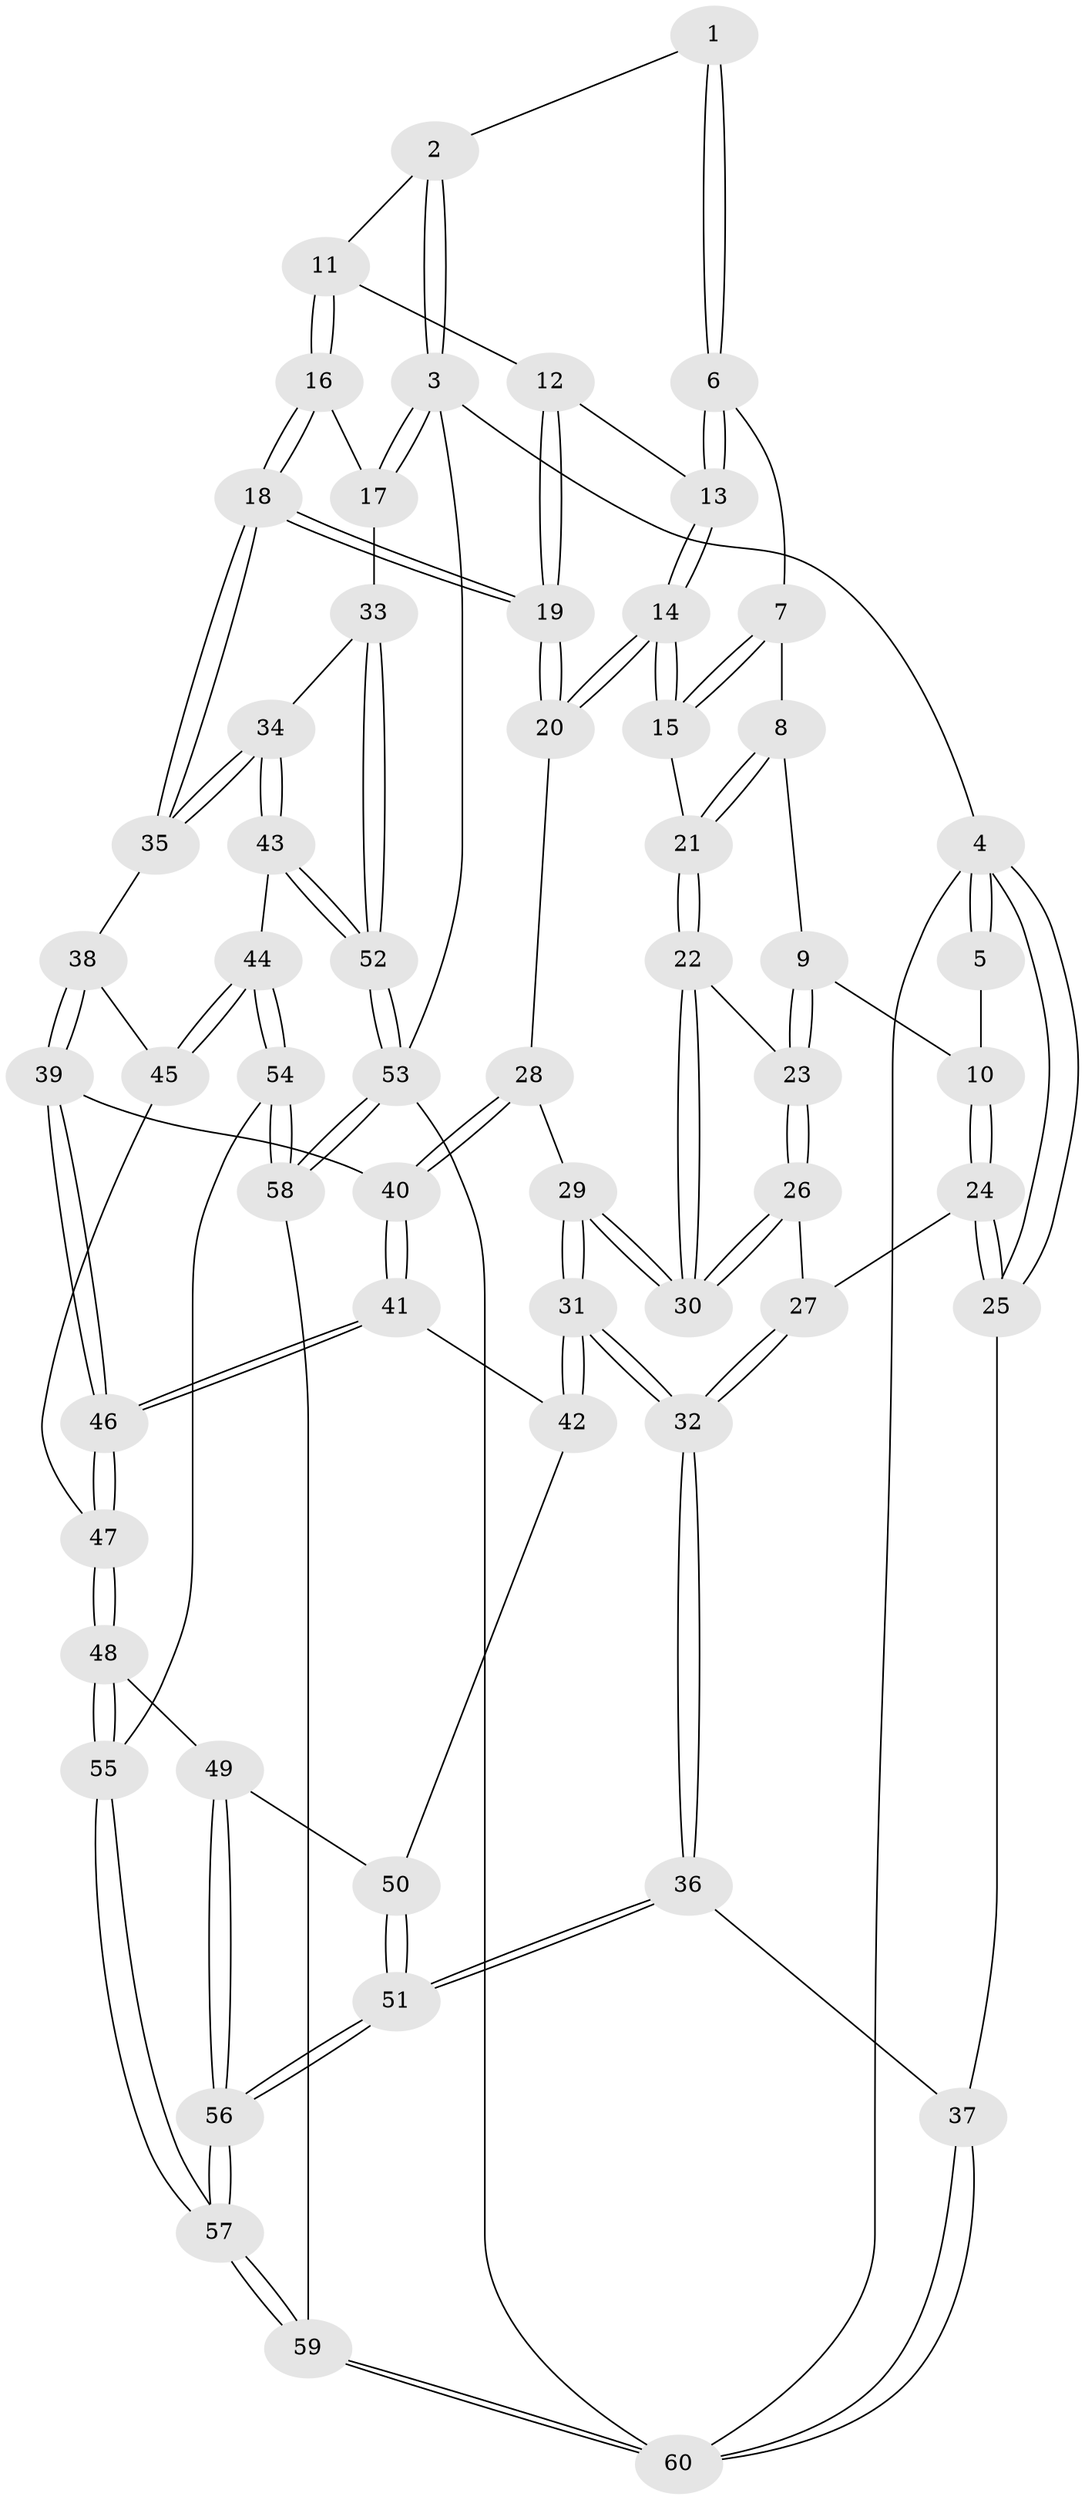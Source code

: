 // coarse degree distribution, {2: 0.13953488372093023, 3: 0.6976744186046512, 4: 0.046511627906976744, 6: 0.023255813953488372, 5: 0.09302325581395349}
// Generated by graph-tools (version 1.1) at 2025/54/03/04/25 22:54:19]
// undirected, 60 vertices, 147 edges
graph export_dot {
  node [color=gray90,style=filled];
  1 [pos="+0.5119165962204968+0"];
  2 [pos="+0.7547386976981082+0"];
  3 [pos="+1+0"];
  4 [pos="+0+0"];
  5 [pos="+0+0"];
  6 [pos="+0.49682906936953525+0"];
  7 [pos="+0.41368566746693936+0.061576814033018325"];
  8 [pos="+0.180815139598121+0.1577939675701576"];
  9 [pos="+0.17925975827757684+0.15814057397341325"];
  10 [pos="+0.162139316479767+0.15810228201181178"];
  11 [pos="+0.8288159212116616+0.07398526279870432"];
  12 [pos="+0.782956000247677+0.1303943914406294"];
  13 [pos="+0.6151122984007139+0.19168565271248766"];
  14 [pos="+0.6034241587420506+0.35919400626410014"];
  15 [pos="+0.4334142177493418+0.27829909160233873"];
  16 [pos="+1+0.2429174856753103"];
  17 [pos="+1+0.2650207953996719"];
  18 [pos="+0.7272374048377961+0.45110207384745854"];
  19 [pos="+0.690036117564403+0.4250153261638385"];
  20 [pos="+0.6378352198373648+0.4056737460370149"];
  21 [pos="+0.41068801629207285+0.2900598109368524"];
  22 [pos="+0.4060743779319329+0.29395884040138903"];
  23 [pos="+0.31405945881033565+0.3308138259755461"];
  24 [pos="+0.009541858600739899+0.3789072728313952"];
  25 [pos="+0+0.4448422301033358"];
  26 [pos="+0.2333061627923262+0.4198360068490662"];
  27 [pos="+0.20516260155220695+0.42242480089150236"];
  28 [pos="+0.47543662841588763+0.5131354686533856"];
  29 [pos="+0.3846493434830079+0.5187532984703169"];
  30 [pos="+0.37480183264262645+0.5068598489243084"];
  31 [pos="+0.3040367203753411+0.6802291270570755"];
  32 [pos="+0.25669788784288416+0.7070178376626006"];
  33 [pos="+1+0.5815692146549092"];
  34 [pos="+0.8805752953729582+0.5887406702398622"];
  35 [pos="+0.7360414089267692+0.4726368880480337"];
  36 [pos="+0.22974948810002546+0.7324040325160602"];
  37 [pos="+0+0.6755210254226492"];
  38 [pos="+0.690853358002426+0.5651945944950473"];
  39 [pos="+0.548339175275419+0.6715795820756185"];
  40 [pos="+0.502804956255403+0.640938921122703"];
  41 [pos="+0.3989810184783387+0.6997450186129701"];
  42 [pos="+0.39880480300793836+0.6997675124608878"];
  43 [pos="+0.8318274168857184+0.8296160161401954"];
  44 [pos="+0.7558492150494763+0.8354894546920888"];
  45 [pos="+0.6842379739179595+0.6705951345415359"];
  46 [pos="+0.5614751680652764+0.775018477644573"];
  47 [pos="+0.561886635010754+0.775895523462294"];
  48 [pos="+0.5653115631744704+0.7997250052208141"];
  49 [pos="+0.5045683494812496+0.8195094857054489"];
  50 [pos="+0.43183013569958817+0.7737188195690715"];
  51 [pos="+0.3177145849688958+0.9527321420901717"];
  52 [pos="+1+1"];
  53 [pos="+1+1"];
  54 [pos="+0.6533815167591646+0.8822333144496584"];
  55 [pos="+0.6368178210865966+0.8704746364240705"];
  56 [pos="+0.3185533408272865+0.9554562487104779"];
  57 [pos="+0.3184462836703056+0.9798900273449607"];
  58 [pos="+0.6033571937106247+1"];
  59 [pos="+0.2927159023805035+1"];
  60 [pos="+0+1"];
  1 -- 2;
  1 -- 6;
  1 -- 6;
  2 -- 3;
  2 -- 3;
  2 -- 11;
  3 -- 4;
  3 -- 17;
  3 -- 17;
  3 -- 53;
  4 -- 5;
  4 -- 5;
  4 -- 25;
  4 -- 25;
  4 -- 60;
  5 -- 10;
  6 -- 7;
  6 -- 13;
  6 -- 13;
  7 -- 8;
  7 -- 15;
  7 -- 15;
  8 -- 9;
  8 -- 21;
  8 -- 21;
  9 -- 10;
  9 -- 23;
  9 -- 23;
  10 -- 24;
  10 -- 24;
  11 -- 12;
  11 -- 16;
  11 -- 16;
  12 -- 13;
  12 -- 19;
  12 -- 19;
  13 -- 14;
  13 -- 14;
  14 -- 15;
  14 -- 15;
  14 -- 20;
  14 -- 20;
  15 -- 21;
  16 -- 17;
  16 -- 18;
  16 -- 18;
  17 -- 33;
  18 -- 19;
  18 -- 19;
  18 -- 35;
  18 -- 35;
  19 -- 20;
  19 -- 20;
  20 -- 28;
  21 -- 22;
  21 -- 22;
  22 -- 23;
  22 -- 30;
  22 -- 30;
  23 -- 26;
  23 -- 26;
  24 -- 25;
  24 -- 25;
  24 -- 27;
  25 -- 37;
  26 -- 27;
  26 -- 30;
  26 -- 30;
  27 -- 32;
  27 -- 32;
  28 -- 29;
  28 -- 40;
  28 -- 40;
  29 -- 30;
  29 -- 30;
  29 -- 31;
  29 -- 31;
  31 -- 32;
  31 -- 32;
  31 -- 42;
  31 -- 42;
  32 -- 36;
  32 -- 36;
  33 -- 34;
  33 -- 52;
  33 -- 52;
  34 -- 35;
  34 -- 35;
  34 -- 43;
  34 -- 43;
  35 -- 38;
  36 -- 37;
  36 -- 51;
  36 -- 51;
  37 -- 60;
  37 -- 60;
  38 -- 39;
  38 -- 39;
  38 -- 45;
  39 -- 40;
  39 -- 46;
  39 -- 46;
  40 -- 41;
  40 -- 41;
  41 -- 42;
  41 -- 46;
  41 -- 46;
  42 -- 50;
  43 -- 44;
  43 -- 52;
  43 -- 52;
  44 -- 45;
  44 -- 45;
  44 -- 54;
  44 -- 54;
  45 -- 47;
  46 -- 47;
  46 -- 47;
  47 -- 48;
  47 -- 48;
  48 -- 49;
  48 -- 55;
  48 -- 55;
  49 -- 50;
  49 -- 56;
  49 -- 56;
  50 -- 51;
  50 -- 51;
  51 -- 56;
  51 -- 56;
  52 -- 53;
  52 -- 53;
  53 -- 58;
  53 -- 58;
  53 -- 60;
  54 -- 55;
  54 -- 58;
  54 -- 58;
  55 -- 57;
  55 -- 57;
  56 -- 57;
  56 -- 57;
  57 -- 59;
  57 -- 59;
  58 -- 59;
  59 -- 60;
  59 -- 60;
}
